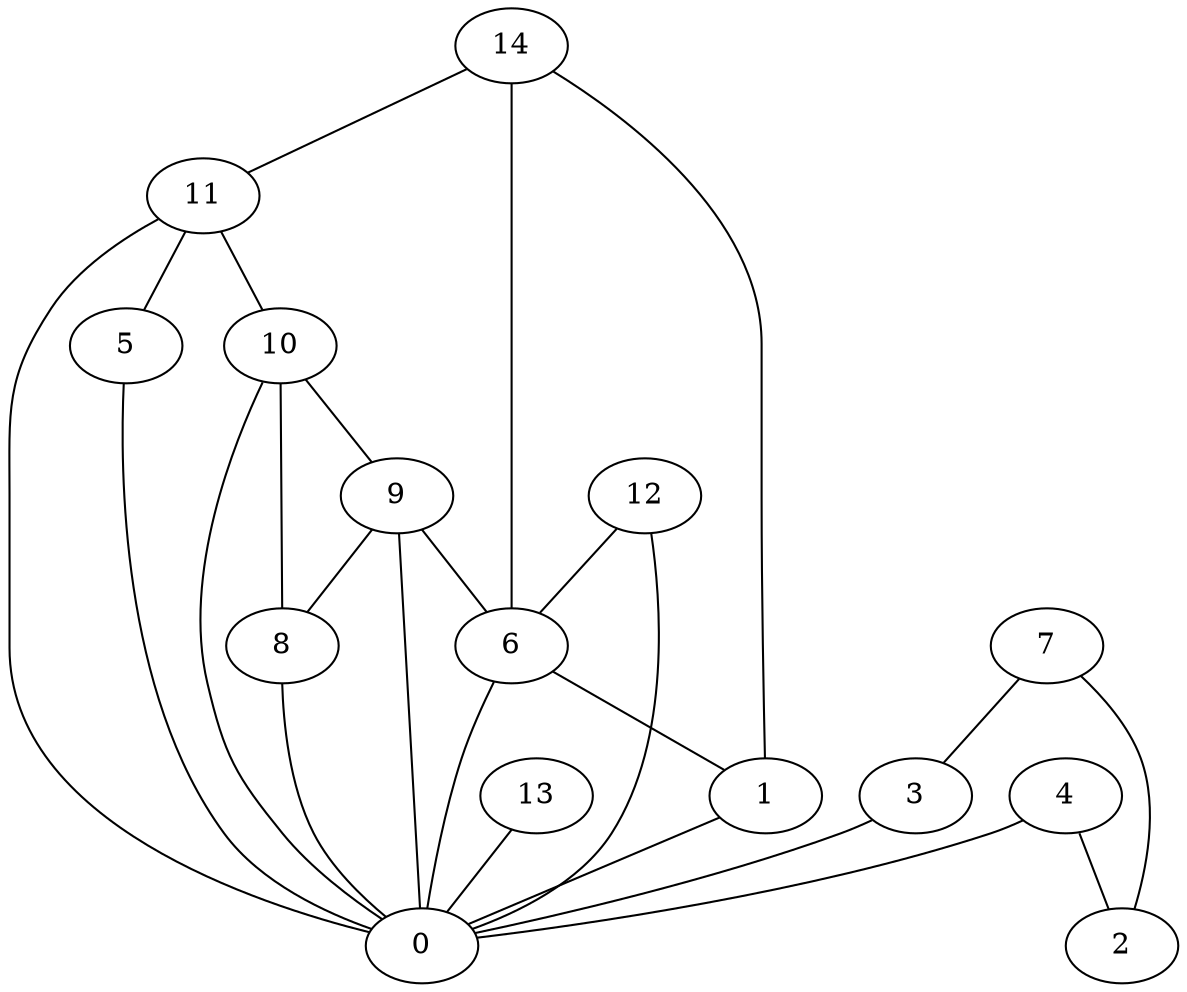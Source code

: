 digraph "sensornet-topology" {
label = "";
rankdir="BT";"0"->"1" [arrowhead = "both"] 
"0"->"3" [arrowhead = "both"] 
"0"->"4" [arrowhead = "both"] 
"0"->"5" [arrowhead = "both"] 
"0"->"6" [arrowhead = "both"] 
"0"->"8" [arrowhead = "both"] 
"0"->"9" [arrowhead = "both"] 
"0"->"10" [arrowhead = "both"] 
"0"->"11" [arrowhead = "both"] 
"0"->"12" [arrowhead = "both"] 
"0"->"13" [arrowhead = "both"] 
"1"->"6" [arrowhead = "both"] 
"1"->"14" [arrowhead = "both"] 
"2"->"4" [arrowhead = "both"] 
"2"->"7" [arrowhead = "both"] 
"3"->"7" [arrowhead = "both"] 
"5"->"11" [arrowhead = "both"] 
"6"->"9" [arrowhead = "both"] 
"6"->"12" [arrowhead = "both"] 
"6"->"14" [arrowhead = "both"] 
"8"->"9" [arrowhead = "both"] 
"8"->"10" [arrowhead = "both"] 
"9"->"10" [arrowhead = "both"] 
"10"->"11" [arrowhead = "both"] 
"11"->"14" [arrowhead = "both"] 
}